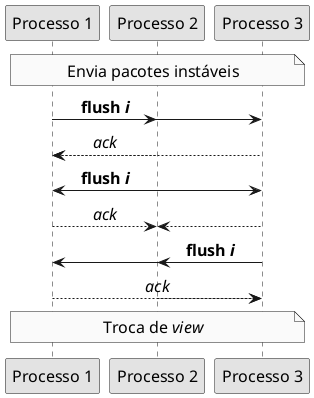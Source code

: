 @startuml
!pragma teoz true

skinparam linetype ortho
skinparam Monochrome true
skinparam sequenceMessageAlign center
skinparam defaultFontSize 16
skinparam defaultFontName CMU Serif

note across
    Envia pacotes instáveis
endnote

"Processo 1" -> "Processo 2" : **flush //i//**
&"Processo 1" -> "Processo 3"

"Processo 2" --> "Processo 1" : //ack//
&"Processo 3" --> "Processo 1"

"Processo 2" -> "Processo 1" : **flush //i//**
&"Processo 2" -> "Processo 3"

"Processo 1" --> "Processo 2" : //ack//
&"Processo 3" --> "Processo 2"

"Processo 3" -> "Processo 2" : **flush //i//**
&"Processo 3" -> "Processo 1"

"Processo 1" --> "Processo 3" : //ack//
&"Processo 2" --> "Processo 3"

note across
    Troca de //view//
endnote

@enduml